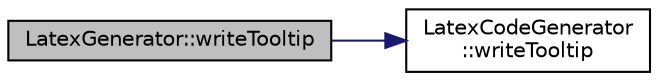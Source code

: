 digraph "LatexGenerator::writeTooltip"
{
 // LATEX_PDF_SIZE
  edge [fontname="Helvetica",fontsize="10",labelfontname="Helvetica",labelfontsize="10"];
  node [fontname="Helvetica",fontsize="10",shape=record];
  rankdir="LR";
  Node1 [label="LatexGenerator::writeTooltip",height=0.2,width=0.4,color="black", fillcolor="grey75", style="filled", fontcolor="black",tooltip=" "];
  Node1 -> Node2 [color="midnightblue",fontsize="10",style="solid"];
  Node2 [label="LatexCodeGenerator\l::writeTooltip",height=0.2,width=0.4,color="black", fillcolor="white", style="filled",URL="$classLatexCodeGenerator.html#a2a72fabfc60a8e24e981a264b27c974d",tooltip=" "];
}
